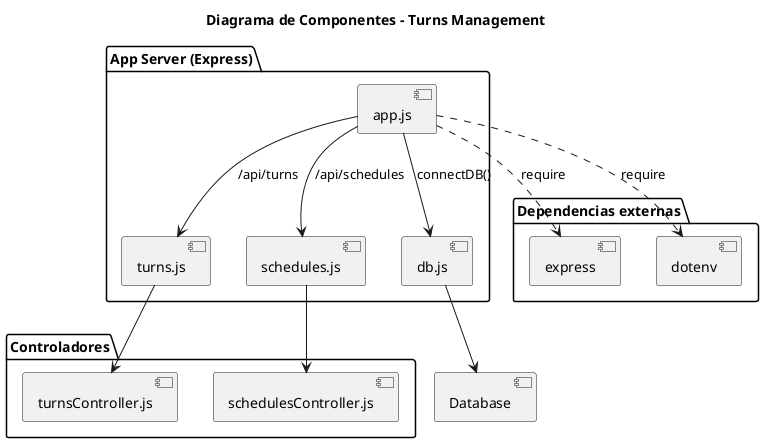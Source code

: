 @startuml
title Diagrama de Componentes - Turns Management

package "App Server (Express)" {
    [app.js] as App
    [turns.js] as TurnsRoutes
    [schedules.js] as SchedulesRoutes
    [db.js] as DBConn
}

package "Controladores" {
    [turnsController.js]
    [schedulesController.js]
}

package "Dependencias externas" {
    [express]
    [dotenv]
}

App ..> express : require
App ..> dotenv : require

App --> TurnsRoutes : /api/turns
App --> SchedulesRoutes : /api/schedules
App --> DBConn : connectDB()

TurnsRoutes --> [turnsController.js]
SchedulesRoutes --> [schedulesController.js]
DBConn --> [Database]

@enduml
